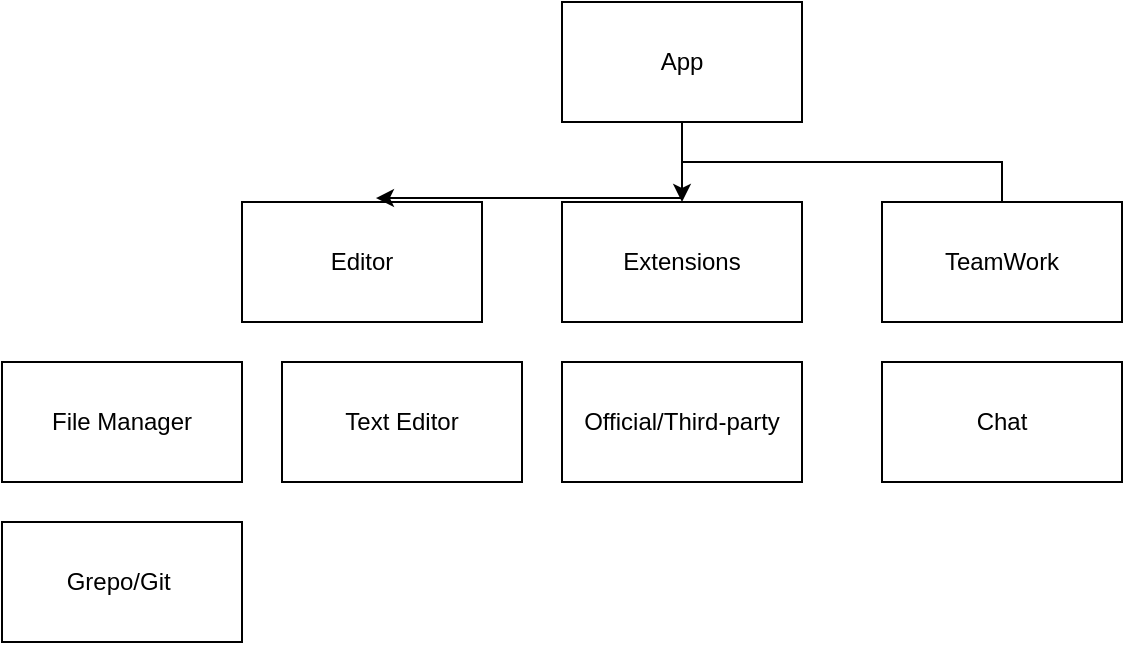 <mxfile version="21.0.2" type="github">
  <diagram name="Page-1" id="c7488fd3-1785-93aa-aadb-54a6760d102a">
    <mxGraphModel dx="880" dy="484" grid="1" gridSize="10" guides="1" tooltips="1" connect="1" arrows="1" fold="1" page="1" pageScale="1" pageWidth="1100" pageHeight="850" background="none" math="0" shadow="0">
      <root>
        <mxCell id="0" />
        <mxCell id="1" parent="0" />
        <mxCell id="j8wu323suK_sJ7VQqqSy-6" style="edgeStyle=orthogonalEdgeStyle;rounded=0;orthogonalLoop=1;jettySize=auto;html=1;exitX=0.5;exitY=1;exitDx=0;exitDy=0;entryX=0.5;entryY=0;entryDx=0;entryDy=0;" edge="1" parent="1" source="j8wu323suK_sJ7VQqqSy-1" target="j8wu323suK_sJ7VQqqSy-3">
          <mxGeometry relative="1" as="geometry" />
        </mxCell>
        <mxCell id="j8wu323suK_sJ7VQqqSy-1" value="App" style="rounded=0;whiteSpace=wrap;html=1;" vertex="1" parent="1">
          <mxGeometry x="440" y="60" width="120" height="60" as="geometry" />
        </mxCell>
        <mxCell id="j8wu323suK_sJ7VQqqSy-2" value="Editor" style="rounded=0;whiteSpace=wrap;html=1;" vertex="1" parent="1">
          <mxGeometry x="280" y="160" width="120" height="60" as="geometry" />
        </mxCell>
        <mxCell id="j8wu323suK_sJ7VQqqSy-7" style="edgeStyle=orthogonalEdgeStyle;rounded=0;orthogonalLoop=1;jettySize=auto;html=1;entryX=0.558;entryY=-0.033;entryDx=0;entryDy=0;entryPerimeter=0;exitX=0.5;exitY=0;exitDx=0;exitDy=0;" edge="1" parent="1" source="j8wu323suK_sJ7VQqqSy-4" target="j8wu323suK_sJ7VQqqSy-2">
          <mxGeometry relative="1" as="geometry">
            <mxPoint x="340" y="140" as="targetPoint" />
            <mxPoint x="660" y="140" as="sourcePoint" />
          </mxGeometry>
        </mxCell>
        <mxCell id="j8wu323suK_sJ7VQqqSy-3" value="Extensions" style="rounded=0;whiteSpace=wrap;html=1;" vertex="1" parent="1">
          <mxGeometry x="440" y="160" width="120" height="60" as="geometry" />
        </mxCell>
        <mxCell id="j8wu323suK_sJ7VQqqSy-4" value="TeamWork" style="rounded=0;whiteSpace=wrap;html=1;" vertex="1" parent="1">
          <mxGeometry x="600" y="160" width="120" height="60" as="geometry" />
        </mxCell>
        <mxCell id="j8wu323suK_sJ7VQqqSy-10" value="File Manager&lt;br&gt;" style="rounded=0;whiteSpace=wrap;html=1;" vertex="1" parent="1">
          <mxGeometry x="160" y="240" width="120" height="60" as="geometry" />
        </mxCell>
        <mxCell id="j8wu323suK_sJ7VQqqSy-11" value="Grepo/Git&amp;nbsp;" style="rounded=0;whiteSpace=wrap;html=1;" vertex="1" parent="1">
          <mxGeometry x="160" y="320" width="120" height="60" as="geometry" />
        </mxCell>
        <mxCell id="j8wu323suK_sJ7VQqqSy-12" value="Text Editor&lt;br&gt;" style="rounded=0;whiteSpace=wrap;html=1;" vertex="1" parent="1">
          <mxGeometry x="300" y="240" width="120" height="60" as="geometry" />
        </mxCell>
        <mxCell id="j8wu323suK_sJ7VQqqSy-13" value="Official/Third-party" style="rounded=0;whiteSpace=wrap;html=1;" vertex="1" parent="1">
          <mxGeometry x="440" y="240" width="120" height="60" as="geometry" />
        </mxCell>
        <mxCell id="j8wu323suK_sJ7VQqqSy-14" value="Chat" style="rounded=0;whiteSpace=wrap;html=1;" vertex="1" parent="1">
          <mxGeometry x="600" y="240" width="120" height="60" as="geometry" />
        </mxCell>
      </root>
    </mxGraphModel>
  </diagram>
</mxfile>
